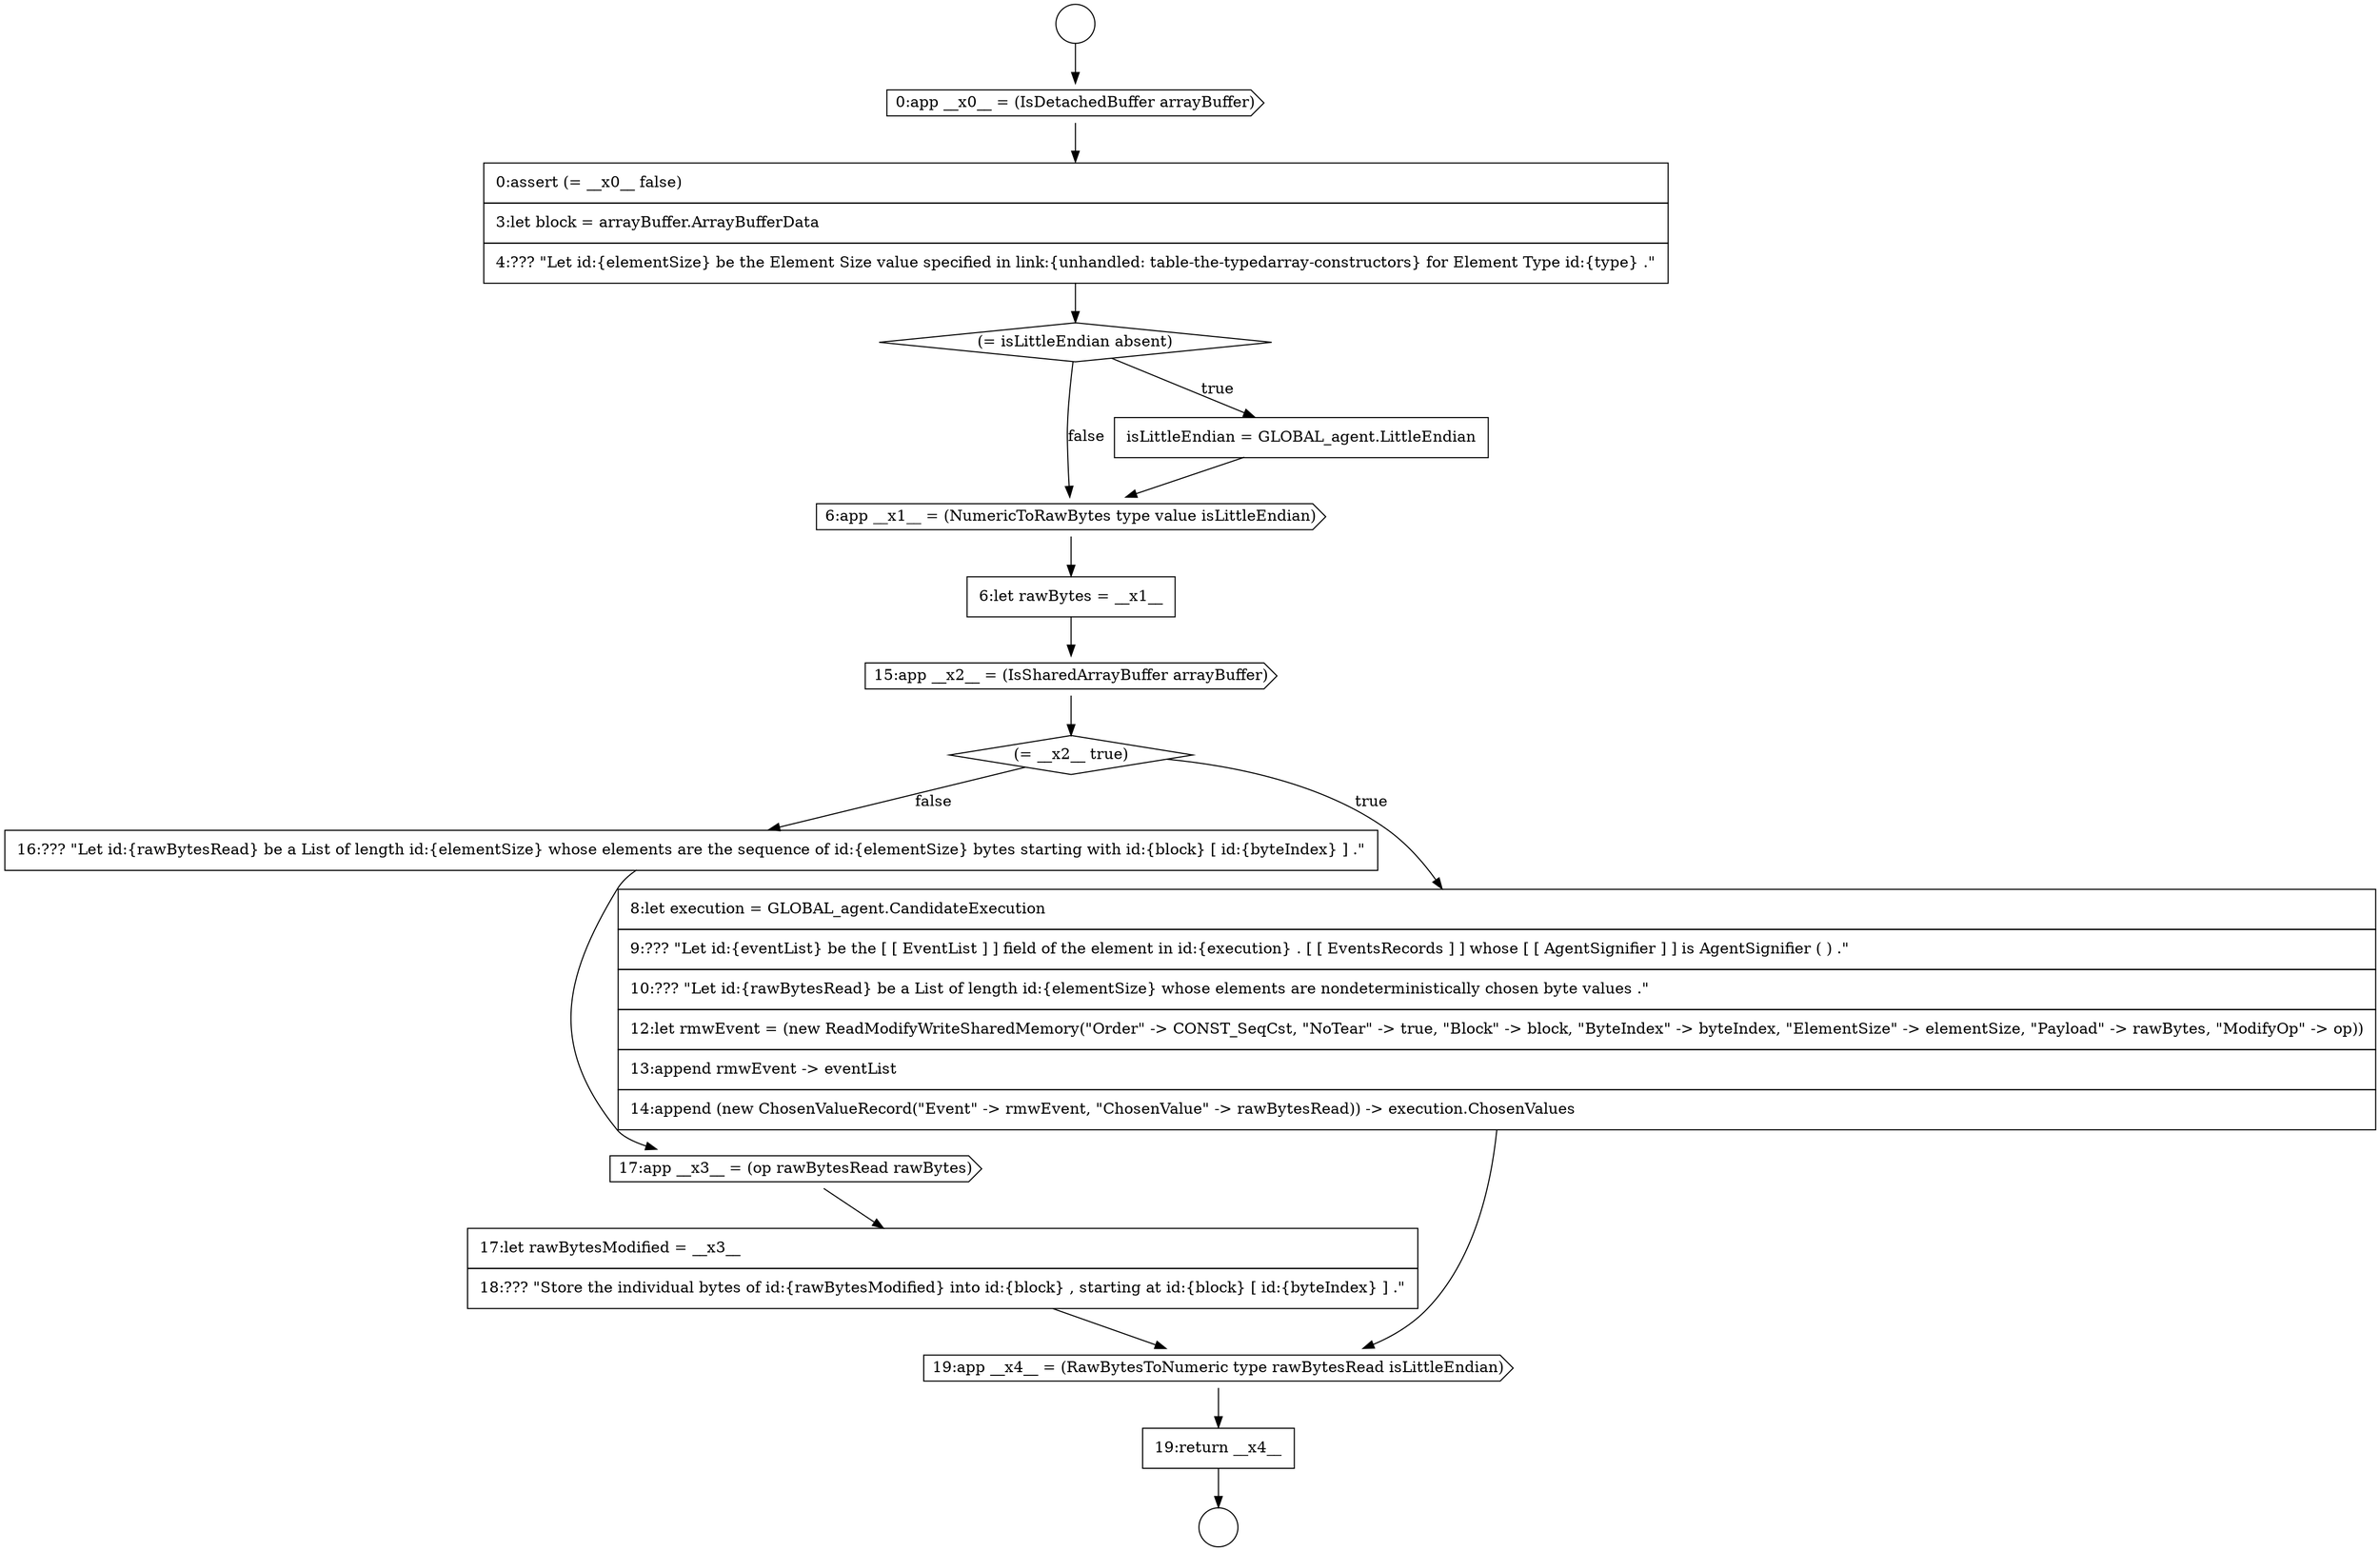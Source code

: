 digraph {
  node17517 [shape=none, margin=0, label=<<font color="black">
    <table border="0" cellborder="1" cellspacing="0" cellpadding="10">
      <tr><td align="left">16:??? &quot;Let id:{rawBytesRead} be a List of length id:{elementSize} whose elements are the sequence of id:{elementSize} bytes starting with id:{block} [ id:{byteIndex} ] .&quot;</td></tr>
    </table>
  </font>> color="black" fillcolor="white" style=filled]
  node17513 [shape=none, margin=0, label=<<font color="black">
    <table border="0" cellborder="1" cellspacing="0" cellpadding="10">
      <tr><td align="left">6:let rawBytes = __x1__</td></tr>
    </table>
  </font>> color="black" fillcolor="white" style=filled]
  node17509 [shape=none, margin=0, label=<<font color="black">
    <table border="0" cellborder="1" cellspacing="0" cellpadding="10">
      <tr><td align="left">0:assert (= __x0__ false)</td></tr>
      <tr><td align="left">3:let block = arrayBuffer.ArrayBufferData</td></tr>
      <tr><td align="left">4:??? &quot;Let id:{elementSize} be the Element Size value specified in link:{unhandled: table-the-typedarray-constructors} for Element Type id:{type} .&quot;</td></tr>
    </table>
  </font>> color="black" fillcolor="white" style=filled]
  node17518 [shape=cds, label=<<font color="black">17:app __x3__ = (op rawBytesRead rawBytes)</font>> color="black" fillcolor="white" style=filled]
  node17514 [shape=cds, label=<<font color="black">15:app __x2__ = (IsSharedArrayBuffer arrayBuffer)</font>> color="black" fillcolor="white" style=filled]
  node17512 [shape=cds, label=<<font color="black">6:app __x1__ = (NumericToRawBytes type value isLittleEndian)</font>> color="black" fillcolor="white" style=filled]
  node17515 [shape=diamond, label=<<font color="black">(= __x2__ true)</font>> color="black" fillcolor="white" style=filled]
  node17519 [shape=none, margin=0, label=<<font color="black">
    <table border="0" cellborder="1" cellspacing="0" cellpadding="10">
      <tr><td align="left">17:let rawBytesModified = __x3__</td></tr>
      <tr><td align="left">18:??? &quot;Store the individual bytes of id:{rawBytesModified} into id:{block} , starting at id:{block} [ id:{byteIndex} ] .&quot;</td></tr>
    </table>
  </font>> color="black" fillcolor="white" style=filled]
  node17511 [shape=none, margin=0, label=<<font color="black">
    <table border="0" cellborder="1" cellspacing="0" cellpadding="10">
      <tr><td align="left">isLittleEndian = GLOBAL_agent.LittleEndian</td></tr>
    </table>
  </font>> color="black" fillcolor="white" style=filled]
  node17521 [shape=none, margin=0, label=<<font color="black">
    <table border="0" cellborder="1" cellspacing="0" cellpadding="10">
      <tr><td align="left">19:return __x4__</td></tr>
    </table>
  </font>> color="black" fillcolor="white" style=filled]
  node17516 [shape=none, margin=0, label=<<font color="black">
    <table border="0" cellborder="1" cellspacing="0" cellpadding="10">
      <tr><td align="left">8:let execution = GLOBAL_agent.CandidateExecution</td></tr>
      <tr><td align="left">9:??? &quot;Let id:{eventList} be the [ [ EventList ] ] field of the element in id:{execution} . [ [ EventsRecords ] ] whose [ [ AgentSignifier ] ] is AgentSignifier ( ) .&quot;</td></tr>
      <tr><td align="left">10:??? &quot;Let id:{rawBytesRead} be a List of length id:{elementSize} whose elements are nondeterministically chosen byte values .&quot;</td></tr>
      <tr><td align="left">12:let rmwEvent = (new ReadModifyWriteSharedMemory(&quot;Order&quot; -&gt; CONST_SeqCst, &quot;NoTear&quot; -&gt; true, &quot;Block&quot; -&gt; block, &quot;ByteIndex&quot; -&gt; byteIndex, &quot;ElementSize&quot; -&gt; elementSize, &quot;Payload&quot; -&gt; rawBytes, &quot;ModifyOp&quot; -&gt; op))</td></tr>
      <tr><td align="left">13:append rmwEvent -&gt; eventList</td></tr>
      <tr><td align="left">14:append (new ChosenValueRecord(&quot;Event&quot; -&gt; rmwEvent, &quot;ChosenValue&quot; -&gt; rawBytesRead)) -&gt; execution.ChosenValues</td></tr>
    </table>
  </font>> color="black" fillcolor="white" style=filled]
  node17520 [shape=cds, label=<<font color="black">19:app __x4__ = (RawBytesToNumeric type rawBytesRead isLittleEndian)</font>> color="black" fillcolor="white" style=filled]
  node17507 [shape=circle label=" " color="black" fillcolor="white" style=filled]
  node17510 [shape=diamond, label=<<font color="black">(= isLittleEndian absent)</font>> color="black" fillcolor="white" style=filled]
  node17508 [shape=cds, label=<<font color="black">0:app __x0__ = (IsDetachedBuffer arrayBuffer)</font>> color="black" fillcolor="white" style=filled]
  node17506 [shape=circle label=" " color="black" fillcolor="white" style=filled]
  node17518 -> node17519 [ color="black"]
  node17506 -> node17508 [ color="black"]
  node17520 -> node17521 [ color="black"]
  node17519 -> node17520 [ color="black"]
  node17508 -> node17509 [ color="black"]
  node17517 -> node17518 [ color="black"]
  node17521 -> node17507 [ color="black"]
  node17515 -> node17516 [label=<<font color="black">true</font>> color="black"]
  node17515 -> node17517 [label=<<font color="black">false</font>> color="black"]
  node17511 -> node17512 [ color="black"]
  node17513 -> node17514 [ color="black"]
  node17510 -> node17511 [label=<<font color="black">true</font>> color="black"]
  node17510 -> node17512 [label=<<font color="black">false</font>> color="black"]
  node17512 -> node17513 [ color="black"]
  node17509 -> node17510 [ color="black"]
  node17514 -> node17515 [ color="black"]
  node17516 -> node17520 [ color="black"]
}
